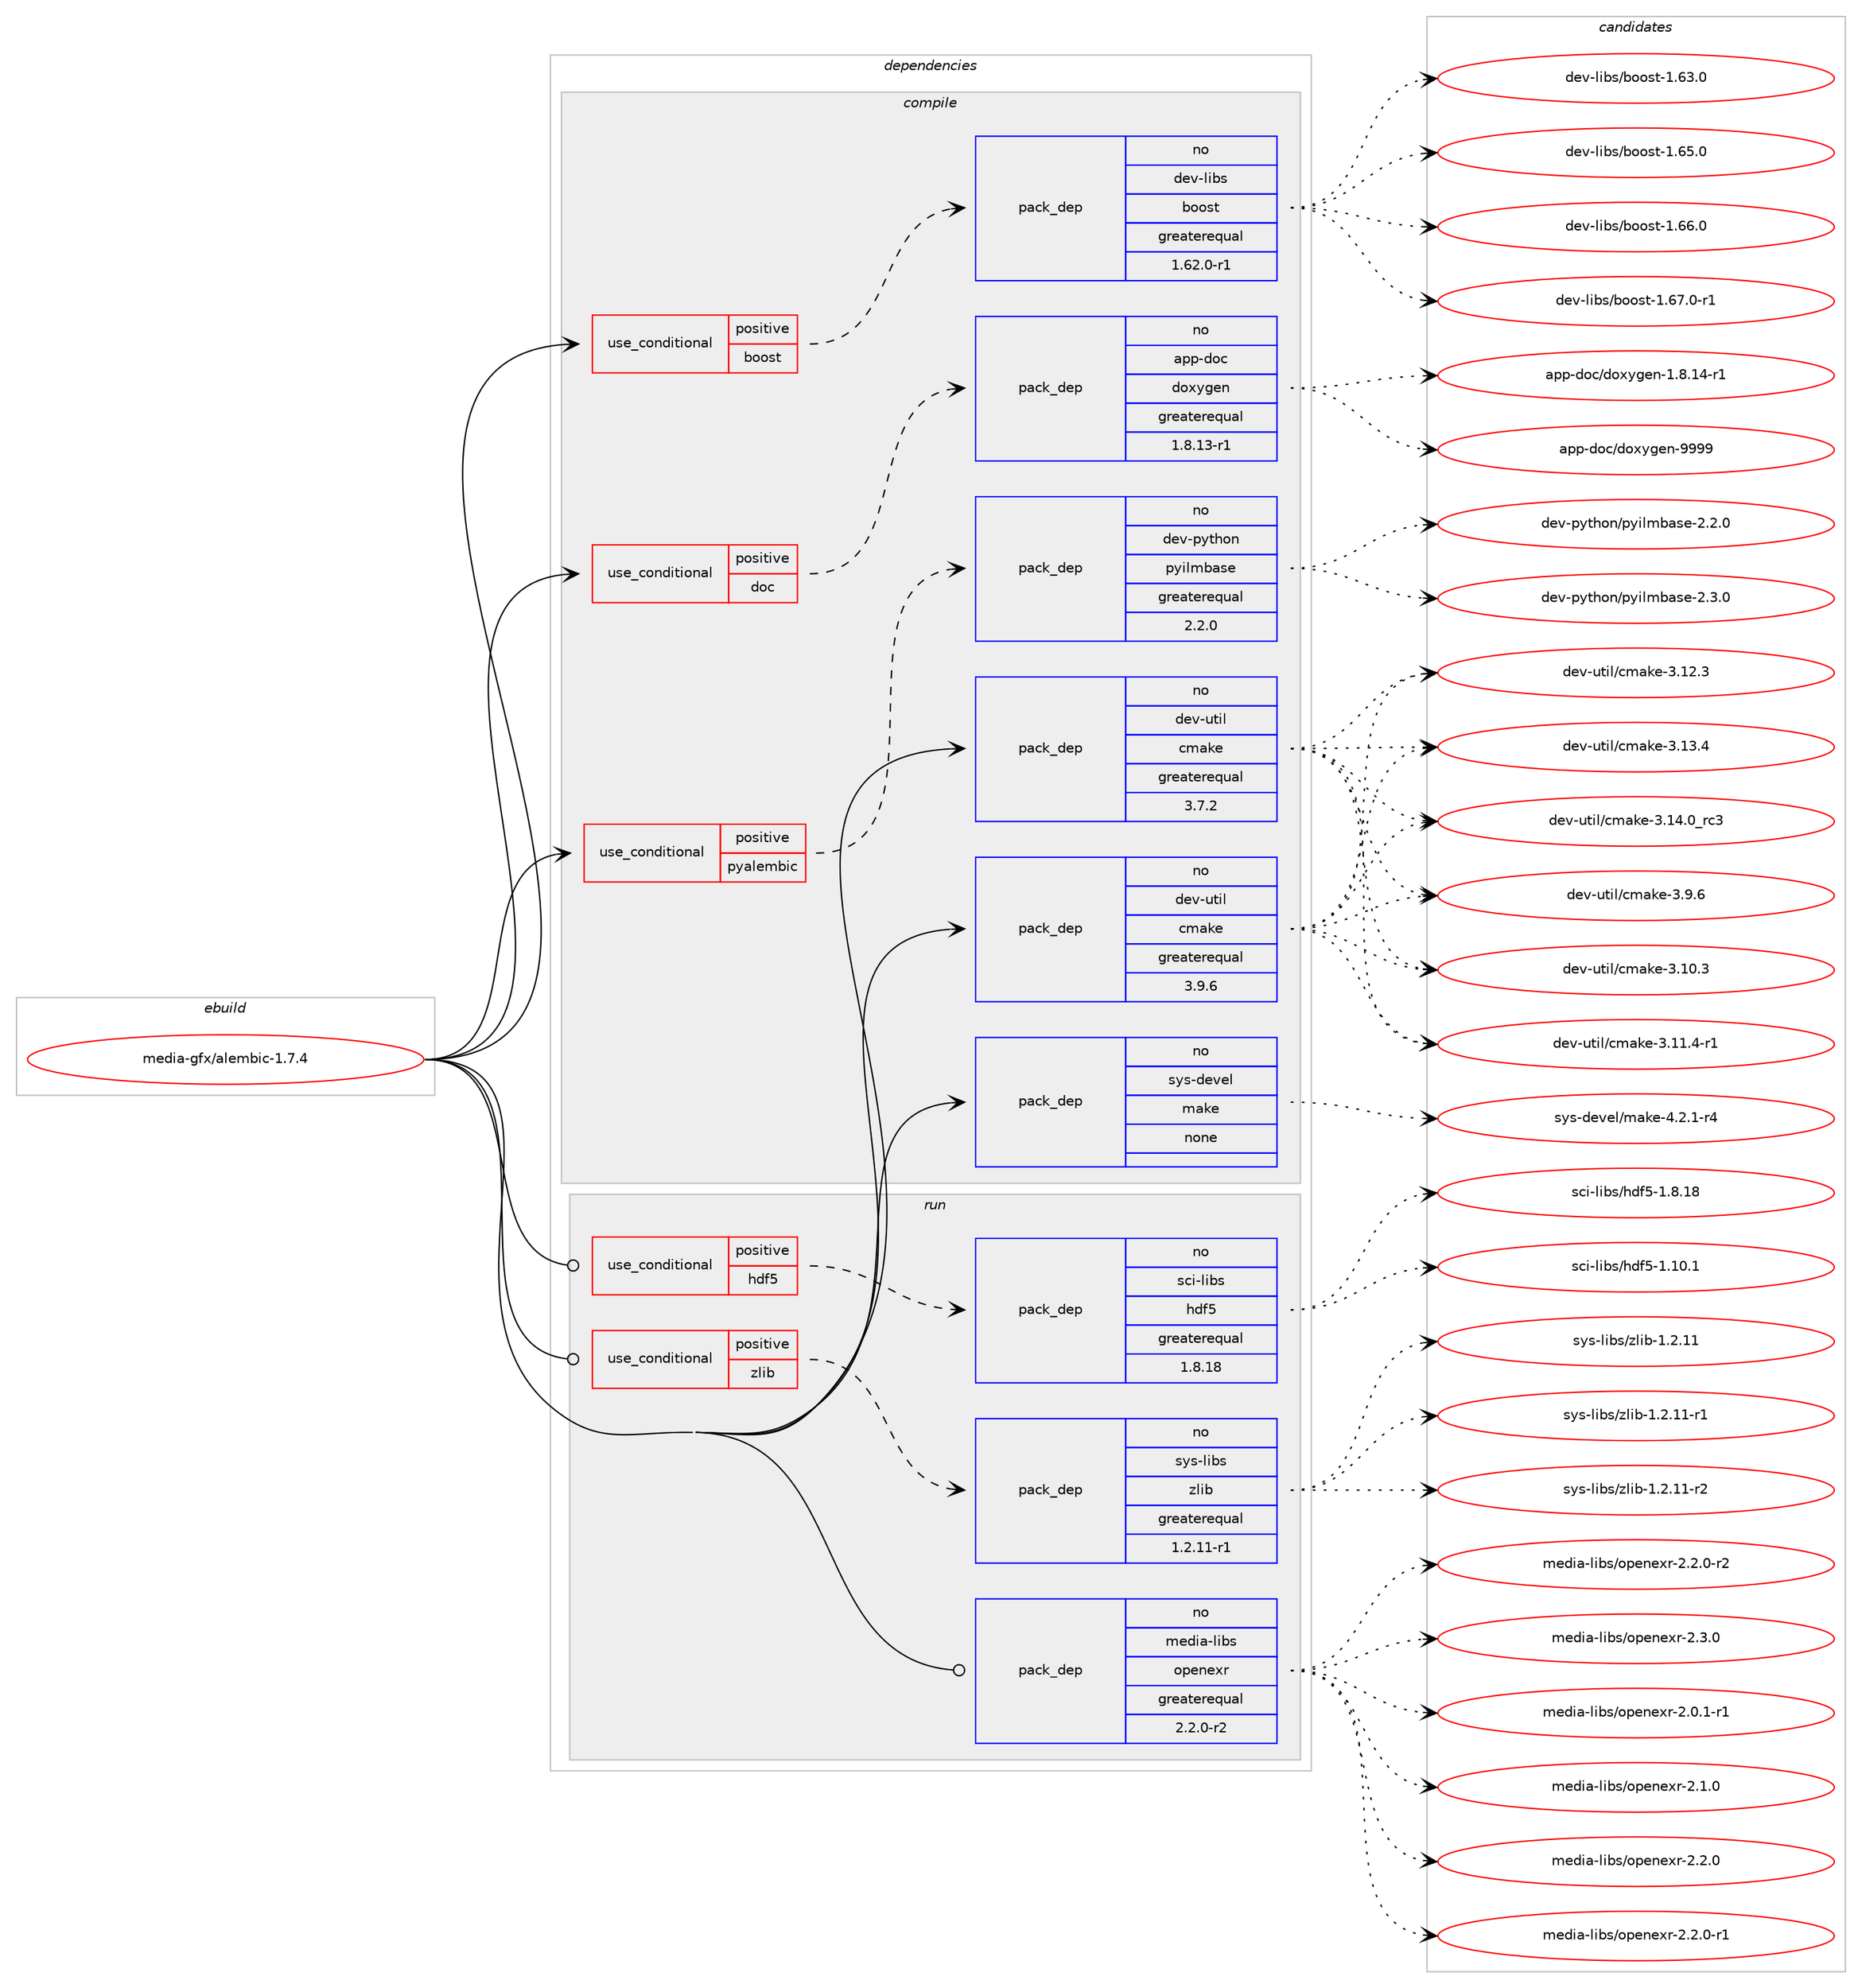digraph prolog {

# *************
# Graph options
# *************

newrank=true;
concentrate=true;
compound=true;
graph [rankdir=LR,fontname=Helvetica,fontsize=10,ranksep=1.5];#, ranksep=2.5, nodesep=0.2];
edge  [arrowhead=vee];
node  [fontname=Helvetica,fontsize=10];

# **********
# The ebuild
# **********

subgraph cluster_leftcol {
color=gray;
rank=same;
label=<<i>ebuild</i>>;
id [label="media-gfx/alembic-1.7.4", color=red, width=4, href="../media-gfx/alembic-1.7.4.svg"];
}

# ****************
# The dependencies
# ****************

subgraph cluster_midcol {
color=gray;
label=<<i>dependencies</i>>;
subgraph cluster_compile {
fillcolor="#eeeeee";
style=filled;
label=<<i>compile</i>>;
subgraph cond431932 {
dependency1601335 [label=<<TABLE BORDER="0" CELLBORDER="1" CELLSPACING="0" CELLPADDING="4"><TR><TD ROWSPAN="3" CELLPADDING="10">use_conditional</TD></TR><TR><TD>positive</TD></TR><TR><TD>boost</TD></TR></TABLE>>, shape=none, color=red];
subgraph pack1143868 {
dependency1601336 [label=<<TABLE BORDER="0" CELLBORDER="1" CELLSPACING="0" CELLPADDING="4" WIDTH="220"><TR><TD ROWSPAN="6" CELLPADDING="30">pack_dep</TD></TR><TR><TD WIDTH="110">no</TD></TR><TR><TD>dev-libs</TD></TR><TR><TD>boost</TD></TR><TR><TD>greaterequal</TD></TR><TR><TD>1.62.0-r1</TD></TR></TABLE>>, shape=none, color=blue];
}
dependency1601335:e -> dependency1601336:w [weight=20,style="dashed",arrowhead="vee"];
}
id:e -> dependency1601335:w [weight=20,style="solid",arrowhead="vee"];
subgraph cond431933 {
dependency1601337 [label=<<TABLE BORDER="0" CELLBORDER="1" CELLSPACING="0" CELLPADDING="4"><TR><TD ROWSPAN="3" CELLPADDING="10">use_conditional</TD></TR><TR><TD>positive</TD></TR><TR><TD>doc</TD></TR></TABLE>>, shape=none, color=red];
subgraph pack1143869 {
dependency1601338 [label=<<TABLE BORDER="0" CELLBORDER="1" CELLSPACING="0" CELLPADDING="4" WIDTH="220"><TR><TD ROWSPAN="6" CELLPADDING="30">pack_dep</TD></TR><TR><TD WIDTH="110">no</TD></TR><TR><TD>app-doc</TD></TR><TR><TD>doxygen</TD></TR><TR><TD>greaterequal</TD></TR><TR><TD>1.8.13-r1</TD></TR></TABLE>>, shape=none, color=blue];
}
dependency1601337:e -> dependency1601338:w [weight=20,style="dashed",arrowhead="vee"];
}
id:e -> dependency1601337:w [weight=20,style="solid",arrowhead="vee"];
subgraph cond431934 {
dependency1601339 [label=<<TABLE BORDER="0" CELLBORDER="1" CELLSPACING="0" CELLPADDING="4"><TR><TD ROWSPAN="3" CELLPADDING="10">use_conditional</TD></TR><TR><TD>positive</TD></TR><TR><TD>pyalembic</TD></TR></TABLE>>, shape=none, color=red];
subgraph pack1143870 {
dependency1601340 [label=<<TABLE BORDER="0" CELLBORDER="1" CELLSPACING="0" CELLPADDING="4" WIDTH="220"><TR><TD ROWSPAN="6" CELLPADDING="30">pack_dep</TD></TR><TR><TD WIDTH="110">no</TD></TR><TR><TD>dev-python</TD></TR><TR><TD>pyilmbase</TD></TR><TR><TD>greaterequal</TD></TR><TR><TD>2.2.0</TD></TR></TABLE>>, shape=none, color=blue];
}
dependency1601339:e -> dependency1601340:w [weight=20,style="dashed",arrowhead="vee"];
}
id:e -> dependency1601339:w [weight=20,style="solid",arrowhead="vee"];
subgraph pack1143871 {
dependency1601341 [label=<<TABLE BORDER="0" CELLBORDER="1" CELLSPACING="0" CELLPADDING="4" WIDTH="220"><TR><TD ROWSPAN="6" CELLPADDING="30">pack_dep</TD></TR><TR><TD WIDTH="110">no</TD></TR><TR><TD>dev-util</TD></TR><TR><TD>cmake</TD></TR><TR><TD>greaterequal</TD></TR><TR><TD>3.7.2</TD></TR></TABLE>>, shape=none, color=blue];
}
id:e -> dependency1601341:w [weight=20,style="solid",arrowhead="vee"];
subgraph pack1143872 {
dependency1601342 [label=<<TABLE BORDER="0" CELLBORDER="1" CELLSPACING="0" CELLPADDING="4" WIDTH="220"><TR><TD ROWSPAN="6" CELLPADDING="30">pack_dep</TD></TR><TR><TD WIDTH="110">no</TD></TR><TR><TD>dev-util</TD></TR><TR><TD>cmake</TD></TR><TR><TD>greaterequal</TD></TR><TR><TD>3.9.6</TD></TR></TABLE>>, shape=none, color=blue];
}
id:e -> dependency1601342:w [weight=20,style="solid",arrowhead="vee"];
subgraph pack1143873 {
dependency1601343 [label=<<TABLE BORDER="0" CELLBORDER="1" CELLSPACING="0" CELLPADDING="4" WIDTH="220"><TR><TD ROWSPAN="6" CELLPADDING="30">pack_dep</TD></TR><TR><TD WIDTH="110">no</TD></TR><TR><TD>sys-devel</TD></TR><TR><TD>make</TD></TR><TR><TD>none</TD></TR><TR><TD></TD></TR></TABLE>>, shape=none, color=blue];
}
id:e -> dependency1601343:w [weight=20,style="solid",arrowhead="vee"];
}
subgraph cluster_compileandrun {
fillcolor="#eeeeee";
style=filled;
label=<<i>compile and run</i>>;
}
subgraph cluster_run {
fillcolor="#eeeeee";
style=filled;
label=<<i>run</i>>;
subgraph cond431935 {
dependency1601344 [label=<<TABLE BORDER="0" CELLBORDER="1" CELLSPACING="0" CELLPADDING="4"><TR><TD ROWSPAN="3" CELLPADDING="10">use_conditional</TD></TR><TR><TD>positive</TD></TR><TR><TD>hdf5</TD></TR></TABLE>>, shape=none, color=red];
subgraph pack1143874 {
dependency1601345 [label=<<TABLE BORDER="0" CELLBORDER="1" CELLSPACING="0" CELLPADDING="4" WIDTH="220"><TR><TD ROWSPAN="6" CELLPADDING="30">pack_dep</TD></TR><TR><TD WIDTH="110">no</TD></TR><TR><TD>sci-libs</TD></TR><TR><TD>hdf5</TD></TR><TR><TD>greaterequal</TD></TR><TR><TD>1.8.18</TD></TR></TABLE>>, shape=none, color=blue];
}
dependency1601344:e -> dependency1601345:w [weight=20,style="dashed",arrowhead="vee"];
}
id:e -> dependency1601344:w [weight=20,style="solid",arrowhead="odot"];
subgraph cond431936 {
dependency1601346 [label=<<TABLE BORDER="0" CELLBORDER="1" CELLSPACING="0" CELLPADDING="4"><TR><TD ROWSPAN="3" CELLPADDING="10">use_conditional</TD></TR><TR><TD>positive</TD></TR><TR><TD>zlib</TD></TR></TABLE>>, shape=none, color=red];
subgraph pack1143875 {
dependency1601347 [label=<<TABLE BORDER="0" CELLBORDER="1" CELLSPACING="0" CELLPADDING="4" WIDTH="220"><TR><TD ROWSPAN="6" CELLPADDING="30">pack_dep</TD></TR><TR><TD WIDTH="110">no</TD></TR><TR><TD>sys-libs</TD></TR><TR><TD>zlib</TD></TR><TR><TD>greaterequal</TD></TR><TR><TD>1.2.11-r1</TD></TR></TABLE>>, shape=none, color=blue];
}
dependency1601346:e -> dependency1601347:w [weight=20,style="dashed",arrowhead="vee"];
}
id:e -> dependency1601346:w [weight=20,style="solid",arrowhead="odot"];
subgraph pack1143876 {
dependency1601348 [label=<<TABLE BORDER="0" CELLBORDER="1" CELLSPACING="0" CELLPADDING="4" WIDTH="220"><TR><TD ROWSPAN="6" CELLPADDING="30">pack_dep</TD></TR><TR><TD WIDTH="110">no</TD></TR><TR><TD>media-libs</TD></TR><TR><TD>openexr</TD></TR><TR><TD>greaterequal</TD></TR><TR><TD>2.2.0-r2</TD></TR></TABLE>>, shape=none, color=blue];
}
id:e -> dependency1601348:w [weight=20,style="solid",arrowhead="odot"];
}
}

# **************
# The candidates
# **************

subgraph cluster_choices {
rank=same;
color=gray;
label=<<i>candidates</i>>;

subgraph choice1143868 {
color=black;
nodesep=1;
choice1001011184510810598115479811111111511645494654514648 [label="dev-libs/boost-1.63.0", color=red, width=4,href="../dev-libs/boost-1.63.0.svg"];
choice1001011184510810598115479811111111511645494654534648 [label="dev-libs/boost-1.65.0", color=red, width=4,href="../dev-libs/boost-1.65.0.svg"];
choice1001011184510810598115479811111111511645494654544648 [label="dev-libs/boost-1.66.0", color=red, width=4,href="../dev-libs/boost-1.66.0.svg"];
choice10010111845108105981154798111111115116454946545546484511449 [label="dev-libs/boost-1.67.0-r1", color=red, width=4,href="../dev-libs/boost-1.67.0-r1.svg"];
dependency1601336:e -> choice1001011184510810598115479811111111511645494654514648:w [style=dotted,weight="100"];
dependency1601336:e -> choice1001011184510810598115479811111111511645494654534648:w [style=dotted,weight="100"];
dependency1601336:e -> choice1001011184510810598115479811111111511645494654544648:w [style=dotted,weight="100"];
dependency1601336:e -> choice10010111845108105981154798111111115116454946545546484511449:w [style=dotted,weight="100"];
}
subgraph choice1143869 {
color=black;
nodesep=1;
choice97112112451001119947100111120121103101110454946564649524511449 [label="app-doc/doxygen-1.8.14-r1", color=red, width=4,href="../app-doc/doxygen-1.8.14-r1.svg"];
choice971121124510011199471001111201211031011104557575757 [label="app-doc/doxygen-9999", color=red, width=4,href="../app-doc/doxygen-9999.svg"];
dependency1601338:e -> choice97112112451001119947100111120121103101110454946564649524511449:w [style=dotted,weight="100"];
dependency1601338:e -> choice971121124510011199471001111201211031011104557575757:w [style=dotted,weight="100"];
}
subgraph choice1143870 {
color=black;
nodesep=1;
choice10010111845112121116104111110471121211051081099897115101455046504648 [label="dev-python/pyilmbase-2.2.0", color=red, width=4,href="../dev-python/pyilmbase-2.2.0.svg"];
choice10010111845112121116104111110471121211051081099897115101455046514648 [label="dev-python/pyilmbase-2.3.0", color=red, width=4,href="../dev-python/pyilmbase-2.3.0.svg"];
dependency1601340:e -> choice10010111845112121116104111110471121211051081099897115101455046504648:w [style=dotted,weight="100"];
dependency1601340:e -> choice10010111845112121116104111110471121211051081099897115101455046514648:w [style=dotted,weight="100"];
}
subgraph choice1143871 {
color=black;
nodesep=1;
choice1001011184511711610510847991099710710145514649484651 [label="dev-util/cmake-3.10.3", color=red, width=4,href="../dev-util/cmake-3.10.3.svg"];
choice10010111845117116105108479910997107101455146494946524511449 [label="dev-util/cmake-3.11.4-r1", color=red, width=4,href="../dev-util/cmake-3.11.4-r1.svg"];
choice1001011184511711610510847991099710710145514649504651 [label="dev-util/cmake-3.12.3", color=red, width=4,href="../dev-util/cmake-3.12.3.svg"];
choice1001011184511711610510847991099710710145514649514652 [label="dev-util/cmake-3.13.4", color=red, width=4,href="../dev-util/cmake-3.13.4.svg"];
choice1001011184511711610510847991099710710145514649524648951149951 [label="dev-util/cmake-3.14.0_rc3", color=red, width=4,href="../dev-util/cmake-3.14.0_rc3.svg"];
choice10010111845117116105108479910997107101455146574654 [label="dev-util/cmake-3.9.6", color=red, width=4,href="../dev-util/cmake-3.9.6.svg"];
dependency1601341:e -> choice1001011184511711610510847991099710710145514649484651:w [style=dotted,weight="100"];
dependency1601341:e -> choice10010111845117116105108479910997107101455146494946524511449:w [style=dotted,weight="100"];
dependency1601341:e -> choice1001011184511711610510847991099710710145514649504651:w [style=dotted,weight="100"];
dependency1601341:e -> choice1001011184511711610510847991099710710145514649514652:w [style=dotted,weight="100"];
dependency1601341:e -> choice1001011184511711610510847991099710710145514649524648951149951:w [style=dotted,weight="100"];
dependency1601341:e -> choice10010111845117116105108479910997107101455146574654:w [style=dotted,weight="100"];
}
subgraph choice1143872 {
color=black;
nodesep=1;
choice1001011184511711610510847991099710710145514649484651 [label="dev-util/cmake-3.10.3", color=red, width=4,href="../dev-util/cmake-3.10.3.svg"];
choice10010111845117116105108479910997107101455146494946524511449 [label="dev-util/cmake-3.11.4-r1", color=red, width=4,href="../dev-util/cmake-3.11.4-r1.svg"];
choice1001011184511711610510847991099710710145514649504651 [label="dev-util/cmake-3.12.3", color=red, width=4,href="../dev-util/cmake-3.12.3.svg"];
choice1001011184511711610510847991099710710145514649514652 [label="dev-util/cmake-3.13.4", color=red, width=4,href="../dev-util/cmake-3.13.4.svg"];
choice1001011184511711610510847991099710710145514649524648951149951 [label="dev-util/cmake-3.14.0_rc3", color=red, width=4,href="../dev-util/cmake-3.14.0_rc3.svg"];
choice10010111845117116105108479910997107101455146574654 [label="dev-util/cmake-3.9.6", color=red, width=4,href="../dev-util/cmake-3.9.6.svg"];
dependency1601342:e -> choice1001011184511711610510847991099710710145514649484651:w [style=dotted,weight="100"];
dependency1601342:e -> choice10010111845117116105108479910997107101455146494946524511449:w [style=dotted,weight="100"];
dependency1601342:e -> choice1001011184511711610510847991099710710145514649504651:w [style=dotted,weight="100"];
dependency1601342:e -> choice1001011184511711610510847991099710710145514649514652:w [style=dotted,weight="100"];
dependency1601342:e -> choice1001011184511711610510847991099710710145514649524648951149951:w [style=dotted,weight="100"];
dependency1601342:e -> choice10010111845117116105108479910997107101455146574654:w [style=dotted,weight="100"];
}
subgraph choice1143873 {
color=black;
nodesep=1;
choice1151211154510010111810110847109971071014552465046494511452 [label="sys-devel/make-4.2.1-r4", color=red, width=4,href="../sys-devel/make-4.2.1-r4.svg"];
dependency1601343:e -> choice1151211154510010111810110847109971071014552465046494511452:w [style=dotted,weight="100"];
}
subgraph choice1143874 {
color=black;
nodesep=1;
choice115991054510810598115471041001025345494649484649 [label="sci-libs/hdf5-1.10.1", color=red, width=4,href="../sci-libs/hdf5-1.10.1.svg"];
choice115991054510810598115471041001025345494656464956 [label="sci-libs/hdf5-1.8.18", color=red, width=4,href="../sci-libs/hdf5-1.8.18.svg"];
dependency1601345:e -> choice115991054510810598115471041001025345494649484649:w [style=dotted,weight="100"];
dependency1601345:e -> choice115991054510810598115471041001025345494656464956:w [style=dotted,weight="100"];
}
subgraph choice1143875 {
color=black;
nodesep=1;
choice1151211154510810598115471221081059845494650464949 [label="sys-libs/zlib-1.2.11", color=red, width=4,href="../sys-libs/zlib-1.2.11.svg"];
choice11512111545108105981154712210810598454946504649494511449 [label="sys-libs/zlib-1.2.11-r1", color=red, width=4,href="../sys-libs/zlib-1.2.11-r1.svg"];
choice11512111545108105981154712210810598454946504649494511450 [label="sys-libs/zlib-1.2.11-r2", color=red, width=4,href="../sys-libs/zlib-1.2.11-r2.svg"];
dependency1601347:e -> choice1151211154510810598115471221081059845494650464949:w [style=dotted,weight="100"];
dependency1601347:e -> choice11512111545108105981154712210810598454946504649494511449:w [style=dotted,weight="100"];
dependency1601347:e -> choice11512111545108105981154712210810598454946504649494511450:w [style=dotted,weight="100"];
}
subgraph choice1143876 {
color=black;
nodesep=1;
choice109101100105974510810598115471111121011101011201144550464846494511449 [label="media-libs/openexr-2.0.1-r1", color=red, width=4,href="../media-libs/openexr-2.0.1-r1.svg"];
choice10910110010597451081059811547111112101110101120114455046494648 [label="media-libs/openexr-2.1.0", color=red, width=4,href="../media-libs/openexr-2.1.0.svg"];
choice10910110010597451081059811547111112101110101120114455046504648 [label="media-libs/openexr-2.2.0", color=red, width=4,href="../media-libs/openexr-2.2.0.svg"];
choice109101100105974510810598115471111121011101011201144550465046484511449 [label="media-libs/openexr-2.2.0-r1", color=red, width=4,href="../media-libs/openexr-2.2.0-r1.svg"];
choice109101100105974510810598115471111121011101011201144550465046484511450 [label="media-libs/openexr-2.2.0-r2", color=red, width=4,href="../media-libs/openexr-2.2.0-r2.svg"];
choice10910110010597451081059811547111112101110101120114455046514648 [label="media-libs/openexr-2.3.0", color=red, width=4,href="../media-libs/openexr-2.3.0.svg"];
dependency1601348:e -> choice109101100105974510810598115471111121011101011201144550464846494511449:w [style=dotted,weight="100"];
dependency1601348:e -> choice10910110010597451081059811547111112101110101120114455046494648:w [style=dotted,weight="100"];
dependency1601348:e -> choice10910110010597451081059811547111112101110101120114455046504648:w [style=dotted,weight="100"];
dependency1601348:e -> choice109101100105974510810598115471111121011101011201144550465046484511449:w [style=dotted,weight="100"];
dependency1601348:e -> choice109101100105974510810598115471111121011101011201144550465046484511450:w [style=dotted,weight="100"];
dependency1601348:e -> choice10910110010597451081059811547111112101110101120114455046514648:w [style=dotted,weight="100"];
}
}

}
